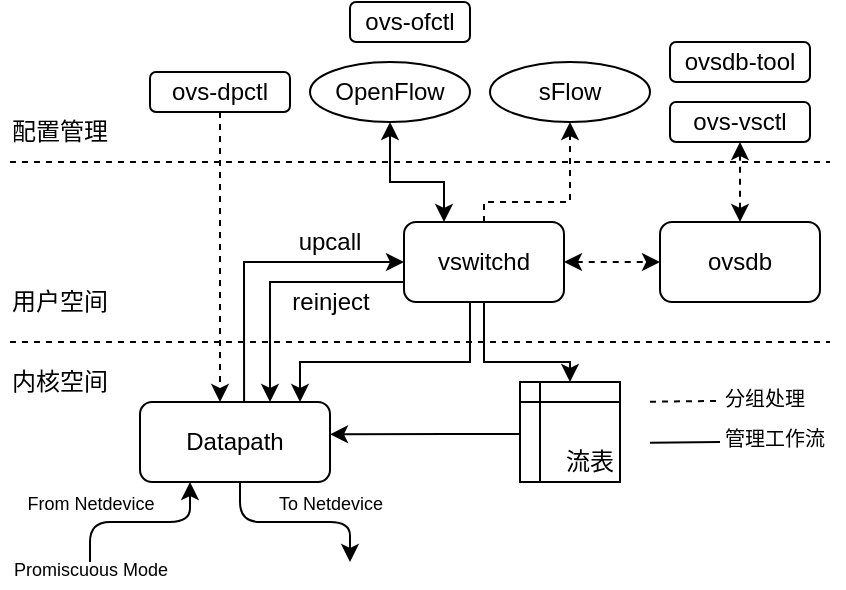 <mxfile>
    <diagram id="RJPixMyoba7B0cuMp2-3" name="OVS系统架构">
        <mxGraphModel dx="429" dy="451" grid="1" gridSize="10" guides="1" tooltips="1" connect="1" arrows="1" fold="1" page="1" pageScale="1" pageWidth="827" pageHeight="1169" background="#ffffff" math="0" shadow="0">
            <root>
                <mxCell id="0"/>
                <mxCell id="1" parent="0"/>
                <mxCell id="3" value="" style="endArrow=none;dashed=1;html=1;" edge="1" parent="1">
                    <mxGeometry width="50" height="50" relative="1" as="geometry">
                        <mxPoint x="190" y="110" as="sourcePoint"/>
                        <mxPoint x="600" y="110" as="targetPoint"/>
                    </mxGeometry>
                </mxCell>
                <mxCell id="33" style="edgeStyle=orthogonalEdgeStyle;rounded=0;orthogonalLoop=1;jettySize=auto;html=1;startArrow=none;startFill=0;dashed=1;" edge="1" parent="1" source="9" target="24">
                    <mxGeometry relative="1" as="geometry">
                        <Array as="points">
                            <mxPoint x="295" y="200"/>
                            <mxPoint x="295" y="200"/>
                        </Array>
                    </mxGeometry>
                </mxCell>
                <mxCell id="9" value="ovs-dpctl" style="rounded=1;whiteSpace=wrap;html=1;" vertex="1" parent="1">
                    <mxGeometry x="260" y="65" width="70" height="20" as="geometry"/>
                </mxCell>
                <mxCell id="32" style="edgeStyle=orthogonalEdgeStyle;rounded=0;orthogonalLoop=1;jettySize=auto;html=1;entryX=0.25;entryY=0;entryDx=0;entryDy=0;startArrow=classic;startFill=1;" edge="1" parent="1" source="11" target="21">
                    <mxGeometry relative="1" as="geometry">
                        <Array as="points">
                            <mxPoint x="380" y="120"/>
                            <mxPoint x="407" y="120"/>
                        </Array>
                    </mxGeometry>
                </mxCell>
                <mxCell id="11" value="OpenFlow" style="ellipse;whiteSpace=wrap;html=1;" vertex="1" parent="1">
                    <mxGeometry x="340" y="60" width="80" height="30" as="geometry"/>
                </mxCell>
                <mxCell id="12" value="sFlow" style="ellipse;whiteSpace=wrap;html=1;" vertex="1" parent="1">
                    <mxGeometry x="430" y="60" width="80" height="30" as="geometry"/>
                </mxCell>
                <mxCell id="30" value="" style="edgeStyle=orthogonalEdgeStyle;rounded=0;orthogonalLoop=1;jettySize=auto;html=1;dashed=1;startArrow=classic;startFill=1;" edge="1" parent="1" source="13" target="23">
                    <mxGeometry relative="1" as="geometry"/>
                </mxCell>
                <mxCell id="13" value="ovs-vsctl" style="rounded=1;whiteSpace=wrap;html=1;" vertex="1" parent="1">
                    <mxGeometry x="520" y="80" width="70" height="20" as="geometry"/>
                </mxCell>
                <mxCell id="14" value="ovsdb-tool" style="rounded=1;whiteSpace=wrap;html=1;" vertex="1" parent="1">
                    <mxGeometry x="520" y="50" width="70" height="20" as="geometry"/>
                </mxCell>
                <mxCell id="15" value="配置管理" style="text;html=1;strokeColor=none;fillColor=none;align=center;verticalAlign=middle;whiteSpace=wrap;rounded=0;" vertex="1" parent="1">
                    <mxGeometry x="190" y="85" width="50" height="20" as="geometry"/>
                </mxCell>
                <mxCell id="18" value="用户空间" style="text;html=1;strokeColor=none;fillColor=none;align=center;verticalAlign=middle;whiteSpace=wrap;rounded=0;" vertex="1" parent="1">
                    <mxGeometry x="190" y="170" width="50" height="20" as="geometry"/>
                </mxCell>
                <mxCell id="19" value="内核空间" style="text;html=1;strokeColor=none;fillColor=none;align=center;verticalAlign=middle;whiteSpace=wrap;rounded=0;" vertex="1" parent="1">
                    <mxGeometry x="190" y="210" width="50" height="20" as="geometry"/>
                </mxCell>
                <mxCell id="20" value="" style="endArrow=none;dashed=1;html=1;" edge="1" parent="1">
                    <mxGeometry width="50" height="50" relative="1" as="geometry">
                        <mxPoint x="190" y="200" as="sourcePoint"/>
                        <mxPoint x="600" y="200" as="targetPoint"/>
                    </mxGeometry>
                </mxCell>
                <mxCell id="29" value="" style="edgeStyle=orthogonalEdgeStyle;rounded=0;orthogonalLoop=1;jettySize=auto;html=1;startArrow=classic;startFill=1;dashed=1;" edge="1" parent="1" source="21" target="23">
                    <mxGeometry relative="1" as="geometry"/>
                </mxCell>
                <mxCell id="31" style="edgeStyle=orthogonalEdgeStyle;rounded=0;orthogonalLoop=1;jettySize=auto;html=1;exitX=0.5;exitY=0;exitDx=0;exitDy=0;entryX=0.5;entryY=1;entryDx=0;entryDy=0;dashed=1;startArrow=none;startFill=0;" edge="1" parent="1" source="21" target="12">
                    <mxGeometry relative="1" as="geometry">
                        <Array as="points">
                            <mxPoint x="427" y="130"/>
                            <mxPoint x="470" y="130"/>
                        </Array>
                    </mxGeometry>
                </mxCell>
                <mxCell id="34" style="edgeStyle=orthogonalEdgeStyle;rounded=0;orthogonalLoop=1;jettySize=auto;html=1;entryX=0.688;entryY=0;entryDx=0;entryDy=0;entryPerimeter=0;startArrow=classic;startFill=1;endArrow=none;endFill=0;exitX=0;exitY=0.5;exitDx=0;exitDy=0;" edge="1" parent="1" source="21">
                    <mxGeometry relative="1" as="geometry">
                        <mxPoint x="384" y="160.029" as="sourcePoint"/>
                        <mxPoint x="307.04" y="230" as="targetPoint"/>
                        <Array as="points">
                            <mxPoint x="307" y="160"/>
                        </Array>
                    </mxGeometry>
                </mxCell>
                <mxCell id="35" style="edgeStyle=orthogonalEdgeStyle;rounded=0;orthogonalLoop=1;jettySize=auto;html=1;exitX=0;exitY=0.75;exitDx=0;exitDy=0;startArrow=none;startFill=0;endArrow=classic;endFill=1;" edge="1" parent="1" source="21" target="24">
                    <mxGeometry relative="1" as="geometry">
                        <mxPoint x="320" y="330" as="targetPoint"/>
                        <Array as="points">
                            <mxPoint x="320" y="170"/>
                        </Array>
                    </mxGeometry>
                </mxCell>
                <mxCell id="51" style="edgeStyle=orthogonalEdgeStyle;rounded=0;orthogonalLoop=1;jettySize=auto;html=1;entryX=0.5;entryY=0;entryDx=0;entryDy=0;startArrow=none;startFill=0;endArrow=classic;endFill=1;" edge="1" parent="1" source="21" target="25">
                    <mxGeometry relative="1" as="geometry">
                        <Array as="points">
                            <mxPoint x="427" y="210"/>
                            <mxPoint x="470" y="210"/>
                        </Array>
                    </mxGeometry>
                </mxCell>
                <mxCell id="52" style="edgeStyle=orthogonalEdgeStyle;rounded=0;orthogonalLoop=1;jettySize=auto;html=1;startArrow=none;startFill=0;endArrow=classic;endFill=1;entryX=0.842;entryY=0;entryDx=0;entryDy=0;entryPerimeter=0;" edge="1" parent="1" source="21" target="24">
                    <mxGeometry relative="1" as="geometry">
                        <mxPoint x="380" y="220" as="targetPoint"/>
                        <Array as="points">
                            <mxPoint x="420" y="210"/>
                            <mxPoint x="335" y="210"/>
                        </Array>
                    </mxGeometry>
                </mxCell>
                <mxCell id="21" value="vswitchd" style="rounded=1;whiteSpace=wrap;html=1;" vertex="1" parent="1">
                    <mxGeometry x="387" y="140" width="80" height="40" as="geometry"/>
                </mxCell>
                <mxCell id="23" value="ovsdb" style="rounded=1;whiteSpace=wrap;html=1;" vertex="1" parent="1">
                    <mxGeometry x="515" y="140" width="80" height="40" as="geometry"/>
                </mxCell>
                <mxCell id="24" value="Datapath" style="rounded=1;whiteSpace=wrap;html=1;" vertex="1" parent="1">
                    <mxGeometry x="255" y="230" width="95" height="40" as="geometry"/>
                </mxCell>
                <mxCell id="38" style="edgeStyle=orthogonalEdgeStyle;rounded=0;orthogonalLoop=1;jettySize=auto;html=1;entryX=1;entryY=0.404;entryDx=0;entryDy=0;entryPerimeter=0;startArrow=none;startFill=0;endArrow=classic;endFill=1;" edge="1" parent="1" source="25" target="24">
                    <mxGeometry relative="1" as="geometry">
                        <Array as="points">
                            <mxPoint x="410" y="246"/>
                            <mxPoint x="410" y="246"/>
                        </Array>
                    </mxGeometry>
                </mxCell>
                <mxCell id="25" value="" style="shape=internalStorage;whiteSpace=wrap;html=1;backgroundOutline=1;dx=10;dy=10;" vertex="1" parent="1">
                    <mxGeometry x="445" y="220" width="50" height="50" as="geometry"/>
                </mxCell>
                <mxCell id="26" value="流表" style="text;html=1;strokeColor=none;fillColor=none;align=center;verticalAlign=middle;whiteSpace=wrap;rounded=0;" vertex="1" parent="1">
                    <mxGeometry x="460" y="250" width="40" height="20" as="geometry"/>
                </mxCell>
                <mxCell id="36" value="upcall" style="text;html=1;strokeColor=none;fillColor=none;align=center;verticalAlign=middle;whiteSpace=wrap;rounded=0;" vertex="1" parent="1">
                    <mxGeometry x="330" y="140" width="40" height="20" as="geometry"/>
                </mxCell>
                <mxCell id="37" value="reinject" style="text;html=1;align=center;verticalAlign=middle;resizable=0;points=[];autosize=1;" vertex="1" parent="1">
                    <mxGeometry x="325" y="170" width="50" height="20" as="geometry"/>
                </mxCell>
                <mxCell id="42" value="" style="endArrow=classic;html=1;" edge="1" parent="1">
                    <mxGeometry width="50" height="50" relative="1" as="geometry">
                        <mxPoint x="230" y="310" as="sourcePoint"/>
                        <mxPoint x="280" y="270" as="targetPoint"/>
                        <Array as="points">
                            <mxPoint x="230" y="290"/>
                            <mxPoint x="280" y="290"/>
                        </Array>
                    </mxGeometry>
                </mxCell>
                <mxCell id="43" value="" style="endArrow=none;html=1;startArrow=classic;startFill=1;endFill=0;" edge="1" parent="1">
                    <mxGeometry width="50" height="50" relative="1" as="geometry">
                        <mxPoint x="360" y="310" as="sourcePoint"/>
                        <mxPoint x="305" y="270" as="targetPoint"/>
                        <Array as="points">
                            <mxPoint x="360" y="290"/>
                            <mxPoint x="305" y="290"/>
                        </Array>
                    </mxGeometry>
                </mxCell>
                <mxCell id="45" value="" style="endArrow=none;dashed=1;html=1;" edge="1" parent="1">
                    <mxGeometry width="50" height="50" relative="1" as="geometry">
                        <mxPoint x="510" y="229.86" as="sourcePoint"/>
                        <mxPoint x="545" y="229.43" as="targetPoint"/>
                    </mxGeometry>
                </mxCell>
                <mxCell id="46" value="" style="endArrow=none;html=1;" edge="1" parent="1">
                    <mxGeometry width="50" height="50" relative="1" as="geometry">
                        <mxPoint x="510" y="250.43" as="sourcePoint"/>
                        <mxPoint x="545" y="250.0" as="targetPoint"/>
                    </mxGeometry>
                </mxCell>
                <mxCell id="47" value="&lt;font style=&quot;font-size: 10px&quot;&gt;分组处理&lt;/font&gt;" style="text;html=1;align=center;verticalAlign=middle;resizable=0;points=[];autosize=1;" vertex="1" parent="1">
                    <mxGeometry x="537" y="218" width="60" height="20" as="geometry"/>
                </mxCell>
                <mxCell id="50" value="&lt;font style=&quot;font-size: 10px&quot;&gt;管理工作流&lt;/font&gt;" style="text;html=1;align=center;verticalAlign=middle;resizable=0;points=[];autosize=1;" vertex="1" parent="1">
                    <mxGeometry x="537" y="238" width="70" height="20" as="geometry"/>
                </mxCell>
                <mxCell id="53" value="&lt;font style=&quot;font-size: 9px&quot;&gt;From Netdevice&lt;/font&gt;" style="text;html=1;align=center;verticalAlign=middle;resizable=0;points=[];autosize=1;" vertex="1" parent="1">
                    <mxGeometry x="190" y="270" width="80" height="20" as="geometry"/>
                </mxCell>
                <mxCell id="54" value="&lt;font style=&quot;font-size: 9px&quot;&gt;Promiscuous Mode&lt;/font&gt;" style="text;html=1;align=center;verticalAlign=middle;resizable=0;points=[];autosize=1;" vertex="1" parent="1">
                    <mxGeometry x="185" y="303" width="90" height="20" as="geometry"/>
                </mxCell>
                <mxCell id="55" value="&lt;font style=&quot;font-size: 9px&quot;&gt;To Netdevice&lt;/font&gt;" style="text;html=1;align=center;verticalAlign=middle;resizable=0;points=[];autosize=1;" vertex="1" parent="1">
                    <mxGeometry x="315" y="270" width="70" height="20" as="geometry"/>
                </mxCell>
                <mxCell id="59" value="ovs-ofctl" style="rounded=1;whiteSpace=wrap;html=1;" vertex="1" parent="1">
                    <mxGeometry x="360" y="30" width="60" height="20" as="geometry"/>
                </mxCell>
            </root>
        </mxGraphModel>
    </diagram>
</mxfile>